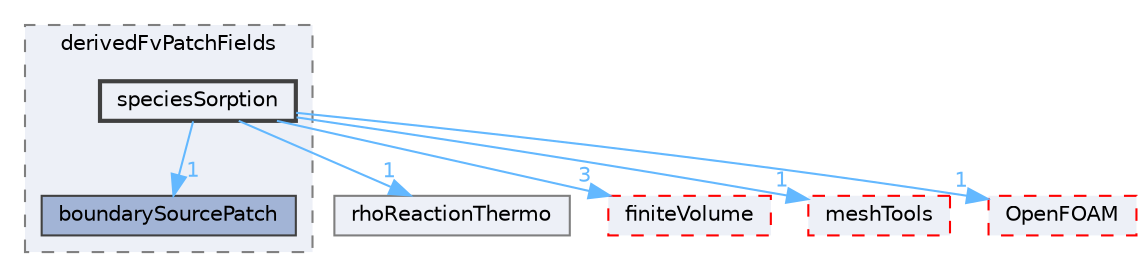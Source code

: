 digraph "src/thermophysicalModels/reactionThermo/derivedFvPatchFields/speciesSorption"
{
 // LATEX_PDF_SIZE
  bgcolor="transparent";
  edge [fontname=Helvetica,fontsize=10,labelfontname=Helvetica,labelfontsize=10];
  node [fontname=Helvetica,fontsize=10,shape=box,height=0.2,width=0.4];
  compound=true
  subgraph clusterdir_b4a598cc3c8559f97d66ffab99cf62b6 {
    graph [ bgcolor="#edf0f7", pencolor="grey50", label="derivedFvPatchFields", fontname=Helvetica,fontsize=10 style="filled,dashed", URL="dir_b4a598cc3c8559f97d66ffab99cf62b6.html",tooltip=""]
  dir_4fda4cdd0ed0fcd5f421b50f2b3a1ac4 [label="boundarySourcePatch", fillcolor="#a2b4d6", color="grey25", style="filled", URL="dir_4fda4cdd0ed0fcd5f421b50f2b3a1ac4.html",tooltip=""];
  dir_2c1d98e4d0882d12395db8795485d20a [label="speciesSorption", fillcolor="#edf0f7", color="grey25", style="filled,bold", URL="dir_2c1d98e4d0882d12395db8795485d20a.html",tooltip=""];
  }
  dir_1a3c3f461d6e95efbbe76e3f2afd24f9 [label="rhoReactionThermo", fillcolor="#edf0f7", color="grey50", style="filled", URL="dir_1a3c3f461d6e95efbbe76e3f2afd24f9.html",tooltip=""];
  dir_9bd15774b555cf7259a6fa18f99fe99b [label="finiteVolume", fillcolor="#edf0f7", color="red", style="filled,dashed", URL="dir_9bd15774b555cf7259a6fa18f99fe99b.html",tooltip=""];
  dir_ae30ad0bef50cf391b24c614251bb9fd [label="meshTools", fillcolor="#edf0f7", color="red", style="filled,dashed", URL="dir_ae30ad0bef50cf391b24c614251bb9fd.html",tooltip=""];
  dir_c5473ff19b20e6ec4dfe5c310b3778a8 [label="OpenFOAM", fillcolor="#edf0f7", color="red", style="filled,dashed", URL="dir_c5473ff19b20e6ec4dfe5c310b3778a8.html",tooltip=""];
  dir_2c1d98e4d0882d12395db8795485d20a->dir_1a3c3f461d6e95efbbe76e3f2afd24f9 [headlabel="1", labeldistance=1.5 headhref="dir_003688_003345.html" href="dir_003688_003345.html" color="steelblue1" fontcolor="steelblue1"];
  dir_2c1d98e4d0882d12395db8795485d20a->dir_4fda4cdd0ed0fcd5f421b50f2b3a1ac4 [headlabel="1", labeldistance=1.5 headhref="dir_003688_000330.html" href="dir_003688_000330.html" color="steelblue1" fontcolor="steelblue1"];
  dir_2c1d98e4d0882d12395db8795485d20a->dir_9bd15774b555cf7259a6fa18f99fe99b [headlabel="3", labeldistance=1.5 headhref="dir_003688_001387.html" href="dir_003688_001387.html" color="steelblue1" fontcolor="steelblue1"];
  dir_2c1d98e4d0882d12395db8795485d20a->dir_ae30ad0bef50cf391b24c614251bb9fd [headlabel="1", labeldistance=1.5 headhref="dir_003688_002382.html" href="dir_003688_002382.html" color="steelblue1" fontcolor="steelblue1"];
  dir_2c1d98e4d0882d12395db8795485d20a->dir_c5473ff19b20e6ec4dfe5c310b3778a8 [headlabel="1", labeldistance=1.5 headhref="dir_003688_002695.html" href="dir_003688_002695.html" color="steelblue1" fontcolor="steelblue1"];
}

